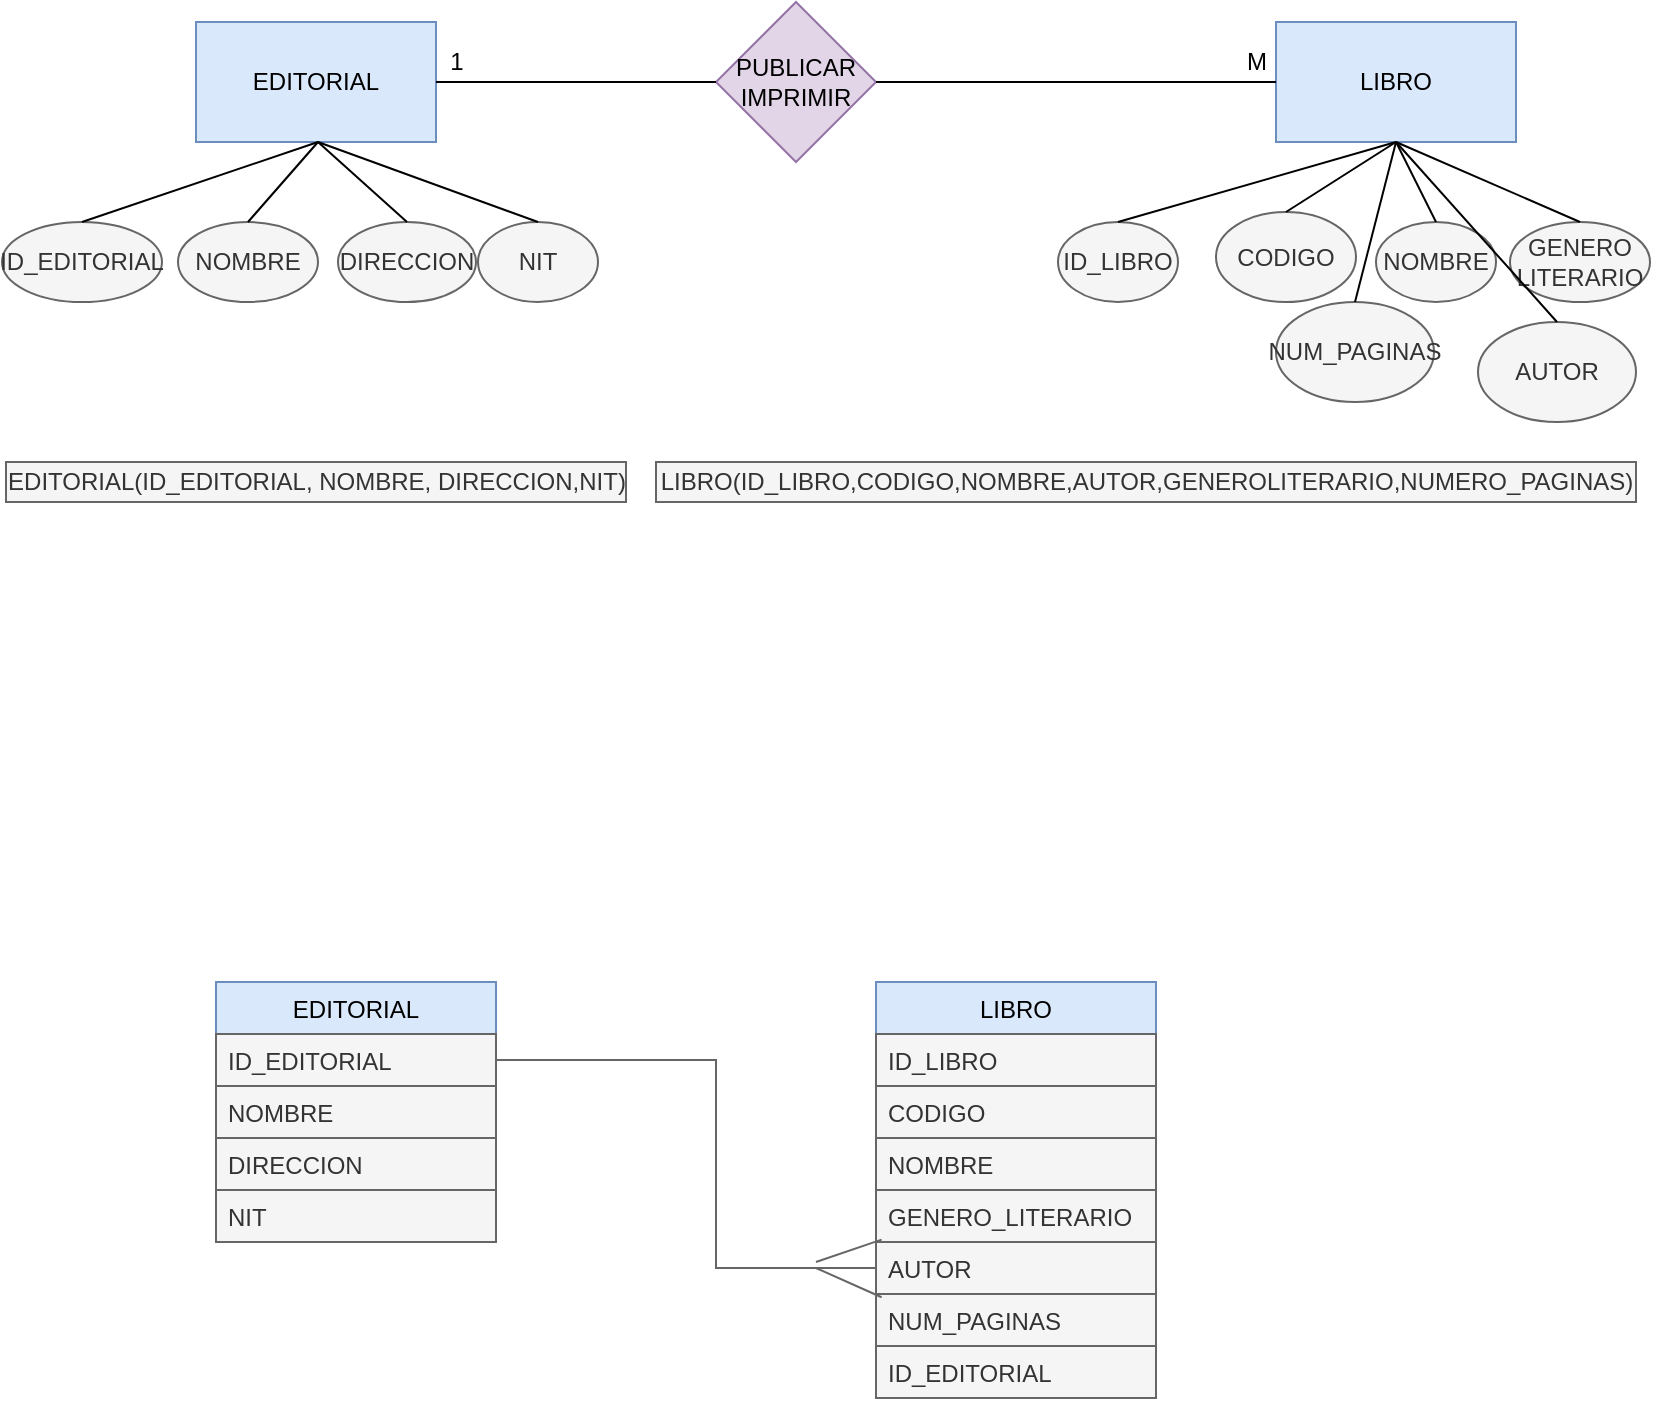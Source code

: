 <mxfile version="16.6.4" type="device"><diagram id="YE7JSXOlwKlVje98Adnt" name="Page-1"><mxGraphModel dx="1042" dy="617" grid="1" gridSize="10" guides="1" tooltips="1" connect="1" arrows="1" fold="1" page="1" pageScale="1" pageWidth="827" pageHeight="1169" math="0" shadow="0"><root><mxCell id="0"/><mxCell id="1" parent="0"/><mxCell id="dHtBLLkMaaVvexNiVHbc-1" value="LIBRO" style="swimlane;fontStyle=0;childLayout=stackLayout;horizontal=1;startSize=26;fillColor=#dae8fc;horizontalStack=0;resizeParent=1;resizeParentMax=0;resizeLast=0;collapsible=1;marginBottom=0;strokeColor=#6c8ebf;" parent="1" vertex="1"><mxGeometry x="440" y="520" width="140" height="208" as="geometry"/></mxCell><mxCell id="dHtBLLkMaaVvexNiVHbc-2" value="ID_LIBRO" style="text;strokeColor=#666666;fillColor=#f5f5f5;align=left;verticalAlign=top;spacingLeft=4;spacingRight=4;overflow=hidden;rotatable=0;points=[[0,0.5],[1,0.5]];portConstraint=eastwest;fontColor=#333333;" parent="dHtBLLkMaaVvexNiVHbc-1" vertex="1"><mxGeometry y="26" width="140" height="26" as="geometry"/></mxCell><mxCell id="dHtBLLkMaaVvexNiVHbc-3" value="CODIGO" style="text;strokeColor=#666666;fillColor=#f5f5f5;align=left;verticalAlign=top;spacingLeft=4;spacingRight=4;overflow=hidden;rotatable=0;points=[[0,0.5],[1,0.5]];portConstraint=eastwest;fontColor=#333333;" parent="dHtBLLkMaaVvexNiVHbc-1" vertex="1"><mxGeometry y="52" width="140" height="26" as="geometry"/></mxCell><mxCell id="dHtBLLkMaaVvexNiVHbc-4" value="NOMBRE" style="text;strokeColor=#666666;fillColor=#f5f5f5;align=left;verticalAlign=top;spacingLeft=4;spacingRight=4;overflow=hidden;rotatable=0;points=[[0,0.5],[1,0.5]];portConstraint=eastwest;fontColor=#333333;" parent="dHtBLLkMaaVvexNiVHbc-1" vertex="1"><mxGeometry y="78" width="140" height="26" as="geometry"/></mxCell><mxCell id="dHtBLLkMaaVvexNiVHbc-39" value="GENERO_LITERARIO" style="text;strokeColor=#666666;fillColor=#f5f5f5;align=left;verticalAlign=top;spacingLeft=4;spacingRight=4;overflow=hidden;rotatable=0;points=[[0,0.5],[1,0.5]];portConstraint=eastwest;fontColor=#333333;" parent="dHtBLLkMaaVvexNiVHbc-1" vertex="1"><mxGeometry y="104" width="140" height="26" as="geometry"/></mxCell><mxCell id="dHtBLLkMaaVvexNiVHbc-41" value="AUTOR" style="text;strokeColor=#666666;fillColor=#f5f5f5;align=left;verticalAlign=top;spacingLeft=4;spacingRight=4;overflow=hidden;rotatable=0;points=[[0,0.5],[1,0.5]];portConstraint=eastwest;fontColor=#333333;" parent="dHtBLLkMaaVvexNiVHbc-1" vertex="1"><mxGeometry y="130" width="140" height="26" as="geometry"/></mxCell><mxCell id="ap64RqbupiCQDYnp1Gdb-5" value="NUM_PAGINAS" style="text;strokeColor=#666666;fillColor=#f5f5f5;align=left;verticalAlign=top;spacingLeft=4;spacingRight=4;overflow=hidden;rotatable=0;points=[[0,0.5],[1,0.5]];portConstraint=eastwest;fontColor=#333333;" vertex="1" parent="dHtBLLkMaaVvexNiVHbc-1"><mxGeometry y="156" width="140" height="26" as="geometry"/></mxCell><mxCell id="ap64RqbupiCQDYnp1Gdb-6" value="ID_EDITORIAL" style="text;strokeColor=#666666;fillColor=#f5f5f5;align=left;verticalAlign=top;spacingLeft=4;spacingRight=4;overflow=hidden;rotatable=0;points=[[0,0.5],[1,0.5]];portConstraint=eastwest;fontColor=#333333;" vertex="1" parent="dHtBLLkMaaVvexNiVHbc-1"><mxGeometry y="182" width="140" height="26" as="geometry"/></mxCell><mxCell id="dHtBLLkMaaVvexNiVHbc-5" value="EDITORIAL" style="swimlane;fontStyle=0;childLayout=stackLayout;horizontal=1;startSize=26;fillColor=#dae8fc;horizontalStack=0;resizeParent=1;resizeParentMax=0;resizeLast=0;collapsible=1;marginBottom=0;strokeColor=#6c8ebf;" parent="1" vertex="1"><mxGeometry x="110" y="520" width="140" height="130" as="geometry"/></mxCell><mxCell id="dHtBLLkMaaVvexNiVHbc-6" value="ID_EDITORIAL" style="text;strokeColor=#666666;fillColor=#f5f5f5;align=left;verticalAlign=top;spacingLeft=4;spacingRight=4;overflow=hidden;rotatable=0;points=[[0,0.5],[1,0.5]];portConstraint=eastwest;fontColor=#333333;" parent="dHtBLLkMaaVvexNiVHbc-5" vertex="1"><mxGeometry y="26" width="140" height="26" as="geometry"/></mxCell><mxCell id="dHtBLLkMaaVvexNiVHbc-7" value="NOMBRE" style="text;strokeColor=#666666;fillColor=#f5f5f5;align=left;verticalAlign=top;spacingLeft=4;spacingRight=4;overflow=hidden;rotatable=0;points=[[0,0.5],[1,0.5]];portConstraint=eastwest;fontColor=#333333;" parent="dHtBLLkMaaVvexNiVHbc-5" vertex="1"><mxGeometry y="52" width="140" height="26" as="geometry"/></mxCell><mxCell id="dHtBLLkMaaVvexNiVHbc-8" value="DIRECCION" style="text;strokeColor=#666666;fillColor=#f5f5f5;align=left;verticalAlign=top;spacingLeft=4;spacingRight=4;overflow=hidden;rotatable=0;points=[[0,0.5],[1,0.5]];portConstraint=eastwest;fontColor=#333333;" parent="dHtBLLkMaaVvexNiVHbc-5" vertex="1"><mxGeometry y="78" width="140" height="26" as="geometry"/></mxCell><mxCell id="dHtBLLkMaaVvexNiVHbc-37" value="NIT" style="text;strokeColor=#666666;fillColor=#f5f5f5;align=left;verticalAlign=top;spacingLeft=4;spacingRight=4;overflow=hidden;rotatable=0;points=[[0,0.5],[1,0.5]];portConstraint=eastwest;fontColor=#333333;" parent="dHtBLLkMaaVvexNiVHbc-5" vertex="1"><mxGeometry y="104" width="140" height="26" as="geometry"/></mxCell><mxCell id="dHtBLLkMaaVvexNiVHbc-11" value="EDITORIAL" style="rounded=0;whiteSpace=wrap;html=1;fillColor=#dae8fc;strokeColor=#6c8ebf;" parent="1" vertex="1"><mxGeometry x="100" y="40" width="120" height="60" as="geometry"/></mxCell><mxCell id="dHtBLLkMaaVvexNiVHbc-12" value="LIBRO" style="rounded=0;whiteSpace=wrap;html=1;fillColor=#dae8fc;strokeColor=#6c8ebf;" parent="1" vertex="1"><mxGeometry x="640" y="40" width="120" height="60" as="geometry"/></mxCell><mxCell id="dHtBLLkMaaVvexNiVHbc-13" value="PUBLICAR&lt;br&gt;IMPRIMIR" style="rhombus;whiteSpace=wrap;html=1;fillColor=#e1d5e7;strokeColor=#9673a6;" parent="1" vertex="1"><mxGeometry x="360" y="30" width="80" height="80" as="geometry"/></mxCell><mxCell id="dHtBLLkMaaVvexNiVHbc-14" value="" style="endArrow=none;html=1;rounded=0;entryX=1;entryY=0.5;entryDx=0;entryDy=0;exitX=0;exitY=0.5;exitDx=0;exitDy=0;" parent="1" source="dHtBLLkMaaVvexNiVHbc-12" target="dHtBLLkMaaVvexNiVHbc-13" edge="1"><mxGeometry width="50" height="50" relative="1" as="geometry"><mxPoint x="390" y="280" as="sourcePoint"/><mxPoint x="440" y="230" as="targetPoint"/></mxGeometry></mxCell><mxCell id="dHtBLLkMaaVvexNiVHbc-15" value="" style="endArrow=none;html=1;rounded=0;entryX=1;entryY=0.5;entryDx=0;entryDy=0;exitX=0;exitY=0.5;exitDx=0;exitDy=0;" parent="1" source="dHtBLLkMaaVvexNiVHbc-13" target="dHtBLLkMaaVvexNiVHbc-11" edge="1"><mxGeometry width="50" height="50" relative="1" as="geometry"><mxPoint x="390" y="280" as="sourcePoint"/><mxPoint x="440" y="230" as="targetPoint"/></mxGeometry></mxCell><mxCell id="dHtBLLkMaaVvexNiVHbc-16" value="ID_LIBRO" style="ellipse;whiteSpace=wrap;html=1;fillColor=#f5f5f5;strokeColor=#666666;fontColor=#333333;" parent="1" vertex="1"><mxGeometry x="531" y="140" width="60" height="40" as="geometry"/></mxCell><mxCell id="dHtBLLkMaaVvexNiVHbc-17" value="DIRECCION" style="ellipse;whiteSpace=wrap;html=1;fillColor=#f5f5f5;strokeColor=#666666;fontColor=#333333;" parent="1" vertex="1"><mxGeometry x="171" y="140" width="69" height="40" as="geometry"/></mxCell><mxCell id="dHtBLLkMaaVvexNiVHbc-18" value="NOMBRE" style="ellipse;whiteSpace=wrap;html=1;fillColor=#f5f5f5;strokeColor=#666666;fontColor=#333333;" parent="1" vertex="1"><mxGeometry x="91" y="140" width="70" height="40" as="geometry"/></mxCell><mxCell id="dHtBLLkMaaVvexNiVHbc-19" value="ID_EDITORIAL" style="ellipse;whiteSpace=wrap;html=1;fillColor=#f5f5f5;strokeColor=#666666;fontColor=#333333;" parent="1" vertex="1"><mxGeometry x="3" y="140" width="80" height="40" as="geometry"/></mxCell><mxCell id="dHtBLLkMaaVvexNiVHbc-20" value="CODIGO" style="ellipse;whiteSpace=wrap;html=1;fillColor=#f5f5f5;strokeColor=#666666;fontColor=#333333;" parent="1" vertex="1"><mxGeometry x="610" y="135" width="70" height="45" as="geometry"/></mxCell><mxCell id="dHtBLLkMaaVvexNiVHbc-21" value="NIT" style="ellipse;whiteSpace=wrap;html=1;fillColor=#f5f5f5;strokeColor=#666666;fontColor=#333333;" parent="1" vertex="1"><mxGeometry x="241" y="140" width="60" height="40" as="geometry"/></mxCell><mxCell id="dHtBLLkMaaVvexNiVHbc-22" value="NOMBRE" style="ellipse;whiteSpace=wrap;html=1;fillColor=#f5f5f5;strokeColor=#666666;fontColor=#333333;" parent="1" vertex="1"><mxGeometry x="690" y="140" width="60" height="40" as="geometry"/></mxCell><mxCell id="dHtBLLkMaaVvexNiVHbc-23" value="GENERO&lt;br&gt;LITERARIO" style="ellipse;whiteSpace=wrap;html=1;fillColor=#f5f5f5;strokeColor=#666666;fontColor=#333333;" parent="1" vertex="1"><mxGeometry x="757" y="140" width="70" height="40" as="geometry"/></mxCell><mxCell id="dHtBLLkMaaVvexNiVHbc-25" value="" style="endArrow=none;html=1;rounded=0;entryX=0.5;entryY=1;entryDx=0;entryDy=0;exitX=0.5;exitY=0;exitDx=0;exitDy=0;" parent="1" source="dHtBLLkMaaVvexNiVHbc-23" target="dHtBLLkMaaVvexNiVHbc-12" edge="1"><mxGeometry width="50" height="50" relative="1" as="geometry"><mxPoint x="390" y="290" as="sourcePoint"/><mxPoint x="440" y="240" as="targetPoint"/></mxGeometry></mxCell><mxCell id="dHtBLLkMaaVvexNiVHbc-26" value="" style="endArrow=none;html=1;rounded=0;entryX=0.5;entryY=1;entryDx=0;entryDy=0;exitX=0.5;exitY=0;exitDx=0;exitDy=0;" parent="1" source="dHtBLLkMaaVvexNiVHbc-16" target="dHtBLLkMaaVvexNiVHbc-12" edge="1"><mxGeometry width="50" height="50" relative="1" as="geometry"><mxPoint x="390" y="290" as="sourcePoint"/><mxPoint x="440" y="240" as="targetPoint"/></mxGeometry></mxCell><mxCell id="dHtBLLkMaaVvexNiVHbc-27" value="" style="endArrow=none;html=1;rounded=0;entryX=0.5;entryY=1;entryDx=0;entryDy=0;exitX=0.5;exitY=0;exitDx=0;exitDy=0;" parent="1" source="dHtBLLkMaaVvexNiVHbc-21" edge="1"><mxGeometry width="50" height="50" relative="1" as="geometry"><mxPoint x="391" y="290" as="sourcePoint"/><mxPoint x="161" y="100" as="targetPoint"/></mxGeometry></mxCell><mxCell id="dHtBLLkMaaVvexNiVHbc-28" value="" style="endArrow=none;html=1;rounded=0;entryX=0.5;entryY=1;entryDx=0;entryDy=0;exitX=0.5;exitY=0;exitDx=0;exitDy=0;" parent="1" source="dHtBLLkMaaVvexNiVHbc-17" edge="1"><mxGeometry width="50" height="50" relative="1" as="geometry"><mxPoint x="391" y="290" as="sourcePoint"/><mxPoint x="161" y="100" as="targetPoint"/></mxGeometry></mxCell><mxCell id="dHtBLLkMaaVvexNiVHbc-29" value="" style="endArrow=none;html=1;rounded=0;entryX=0.5;entryY=1;entryDx=0;entryDy=0;exitX=0.5;exitY=0;exitDx=0;exitDy=0;" parent="1" source="dHtBLLkMaaVvexNiVHbc-18" edge="1"><mxGeometry width="50" height="50" relative="1" as="geometry"><mxPoint x="391" y="290" as="sourcePoint"/><mxPoint x="161" y="100" as="targetPoint"/></mxGeometry></mxCell><mxCell id="dHtBLLkMaaVvexNiVHbc-30" value="" style="endArrow=none;html=1;rounded=0;entryX=0.5;entryY=1;entryDx=0;entryDy=0;exitX=0.5;exitY=0;exitDx=0;exitDy=0;" parent="1" source="dHtBLLkMaaVvexNiVHbc-19" edge="1"><mxGeometry width="50" height="50" relative="1" as="geometry"><mxPoint x="391" y="290" as="sourcePoint"/><mxPoint x="161" y="100" as="targetPoint"/></mxGeometry></mxCell><mxCell id="dHtBLLkMaaVvexNiVHbc-31" value="" style="endArrow=none;html=1;rounded=0;entryX=0.5;entryY=1;entryDx=0;entryDy=0;exitX=0.5;exitY=0;exitDx=0;exitDy=0;" parent="1" source="dHtBLLkMaaVvexNiVHbc-22" target="dHtBLLkMaaVvexNiVHbc-12" edge="1"><mxGeometry width="50" height="50" relative="1" as="geometry"><mxPoint x="390" y="290" as="sourcePoint"/><mxPoint x="440" y="240" as="targetPoint"/></mxGeometry></mxCell><mxCell id="dHtBLLkMaaVvexNiVHbc-32" value="" style="endArrow=none;html=1;rounded=0;entryX=0.5;entryY=1;entryDx=0;entryDy=0;exitX=0.5;exitY=0;exitDx=0;exitDy=0;" parent="1" source="dHtBLLkMaaVvexNiVHbc-20" target="dHtBLLkMaaVvexNiVHbc-12" edge="1"><mxGeometry width="50" height="50" relative="1" as="geometry"><mxPoint x="390" y="290" as="sourcePoint"/><mxPoint x="440" y="240" as="targetPoint"/></mxGeometry></mxCell><mxCell id="dHtBLLkMaaVvexNiVHbc-33" value="M" style="text;html=1;align=center;verticalAlign=middle;resizable=0;points=[];autosize=1;strokeColor=none;fillColor=none;" parent="1" vertex="1"><mxGeometry x="620" y="50" width="20" height="20" as="geometry"/></mxCell><mxCell id="dHtBLLkMaaVvexNiVHbc-34" value="1" style="text;html=1;align=center;verticalAlign=middle;resizable=0;points=[];autosize=1;strokeColor=none;fillColor=none;" parent="1" vertex="1"><mxGeometry x="220" y="50" width="20" height="20" as="geometry"/></mxCell><mxCell id="dHtBLLkMaaVvexNiVHbc-35" value="EDITORIAL(ID_EDITORIAL, NOMBRE, DIRECCION,NIT)" style="text;html=1;align=center;verticalAlign=middle;resizable=0;points=[];autosize=1;strokeColor=#666666;fillColor=#f5f5f5;fontColor=#333333;" parent="1" vertex="1"><mxGeometry x="5" y="260" width="310" height="20" as="geometry"/></mxCell><mxCell id="dHtBLLkMaaVvexNiVHbc-36" value="LIBRO(ID_LIBRO,CODIGO,NOMBRE,AUTOR,GENEROLITERARIO,NUMERO_PAGINAS)" style="text;html=1;align=center;verticalAlign=middle;resizable=0;points=[];autosize=1;strokeColor=#666666;fillColor=#f5f5f5;fontColor=#333333;" parent="1" vertex="1"><mxGeometry x="330" y="260" width="490" height="20" as="geometry"/></mxCell><mxCell id="dHtBLLkMaaVvexNiVHbc-45" value="" style="endArrow=none;html=1;rounded=0;exitX=1;exitY=0.5;exitDx=0;exitDy=0;entryX=0;entryY=0.5;entryDx=0;entryDy=0;fillColor=#f5f5f5;strokeColor=#666666;" parent="1" source="dHtBLLkMaaVvexNiVHbc-6" target="dHtBLLkMaaVvexNiVHbc-41" edge="1"><mxGeometry width="50" height="50" relative="1" as="geometry"><mxPoint x="420" y="470" as="sourcePoint"/><mxPoint x="470" y="420" as="targetPoint"/><Array as="points"><mxPoint x="360" y="559"/><mxPoint x="360" y="663"/></Array></mxGeometry></mxCell><mxCell id="dHtBLLkMaaVvexNiVHbc-46" value="" style="endArrow=none;html=1;rounded=0;entryX=0.02;entryY=1.062;entryDx=0;entryDy=0;entryPerimeter=0;fillColor=#f5f5f5;strokeColor=#666666;" parent="1" target="dHtBLLkMaaVvexNiVHbc-41" edge="1"><mxGeometry width="50" height="50" relative="1" as="geometry"><mxPoint x="410" y="663" as="sourcePoint"/><mxPoint x="470" y="420" as="targetPoint"/></mxGeometry></mxCell><mxCell id="dHtBLLkMaaVvexNiVHbc-47" value="" style="endArrow=none;html=1;rounded=0;entryX=0.02;entryY=-0.046;entryDx=0;entryDy=0;entryPerimeter=0;fillColor=#f5f5f5;strokeColor=#666666;" parent="1" target="dHtBLLkMaaVvexNiVHbc-41" edge="1"><mxGeometry width="50" height="50" relative="1" as="geometry"><mxPoint x="410" y="660" as="sourcePoint"/><mxPoint x="470" y="420" as="targetPoint"/></mxGeometry></mxCell><mxCell id="ap64RqbupiCQDYnp1Gdb-1" value="NUM_PAGINAS" style="ellipse;whiteSpace=wrap;html=1;fillColor=#f5f5f5;strokeColor=#666666;fontColor=#333333;" vertex="1" parent="1"><mxGeometry x="640" y="180" width="79" height="50" as="geometry"/></mxCell><mxCell id="ap64RqbupiCQDYnp1Gdb-2" value="" style="endArrow=none;html=1;rounded=0;entryX=0.5;entryY=1;entryDx=0;entryDy=0;exitX=0.5;exitY=0;exitDx=0;exitDy=0;" edge="1" parent="1" source="ap64RqbupiCQDYnp1Gdb-1" target="dHtBLLkMaaVvexNiVHbc-12"><mxGeometry width="50" height="50" relative="1" as="geometry"><mxPoint x="360" y="310" as="sourcePoint"/><mxPoint x="410" y="260" as="targetPoint"/></mxGeometry></mxCell><mxCell id="ap64RqbupiCQDYnp1Gdb-3" value="AUTOR" style="ellipse;whiteSpace=wrap;html=1;fillColor=#f5f5f5;strokeColor=#666666;fontColor=#333333;" vertex="1" parent="1"><mxGeometry x="741" y="190" width="79" height="50" as="geometry"/></mxCell><mxCell id="ap64RqbupiCQDYnp1Gdb-4" value="" style="endArrow=none;html=1;rounded=0;entryX=0.5;entryY=1;entryDx=0;entryDy=0;exitX=0.5;exitY=0;exitDx=0;exitDy=0;" edge="1" parent="1" source="ap64RqbupiCQDYnp1Gdb-3" target="dHtBLLkMaaVvexNiVHbc-12"><mxGeometry width="50" height="50" relative="1" as="geometry"><mxPoint x="360" y="310" as="sourcePoint"/><mxPoint x="410" y="260" as="targetPoint"/></mxGeometry></mxCell></root></mxGraphModel></diagram></mxfile>
